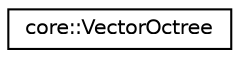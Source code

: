 digraph "Graphical Class Hierarchy"
{
 // LATEX_PDF_SIZE
  edge [fontname="Helvetica",fontsize="10",labelfontname="Helvetica",labelfontsize="10"];
  node [fontname="Helvetica",fontsize="10",shape=record];
  rankdir="LR";
  Node0 [label="core::VectorOctree",height=0.2,width=0.4,color="black", fillcolor="white", style="filled",URL="$d6/d31/classcore_1_1VectorOctree.html",tooltip="The VectorOctree class implements the VectorOctree acceleration structure used by the FieldsRenderer ..."];
}
